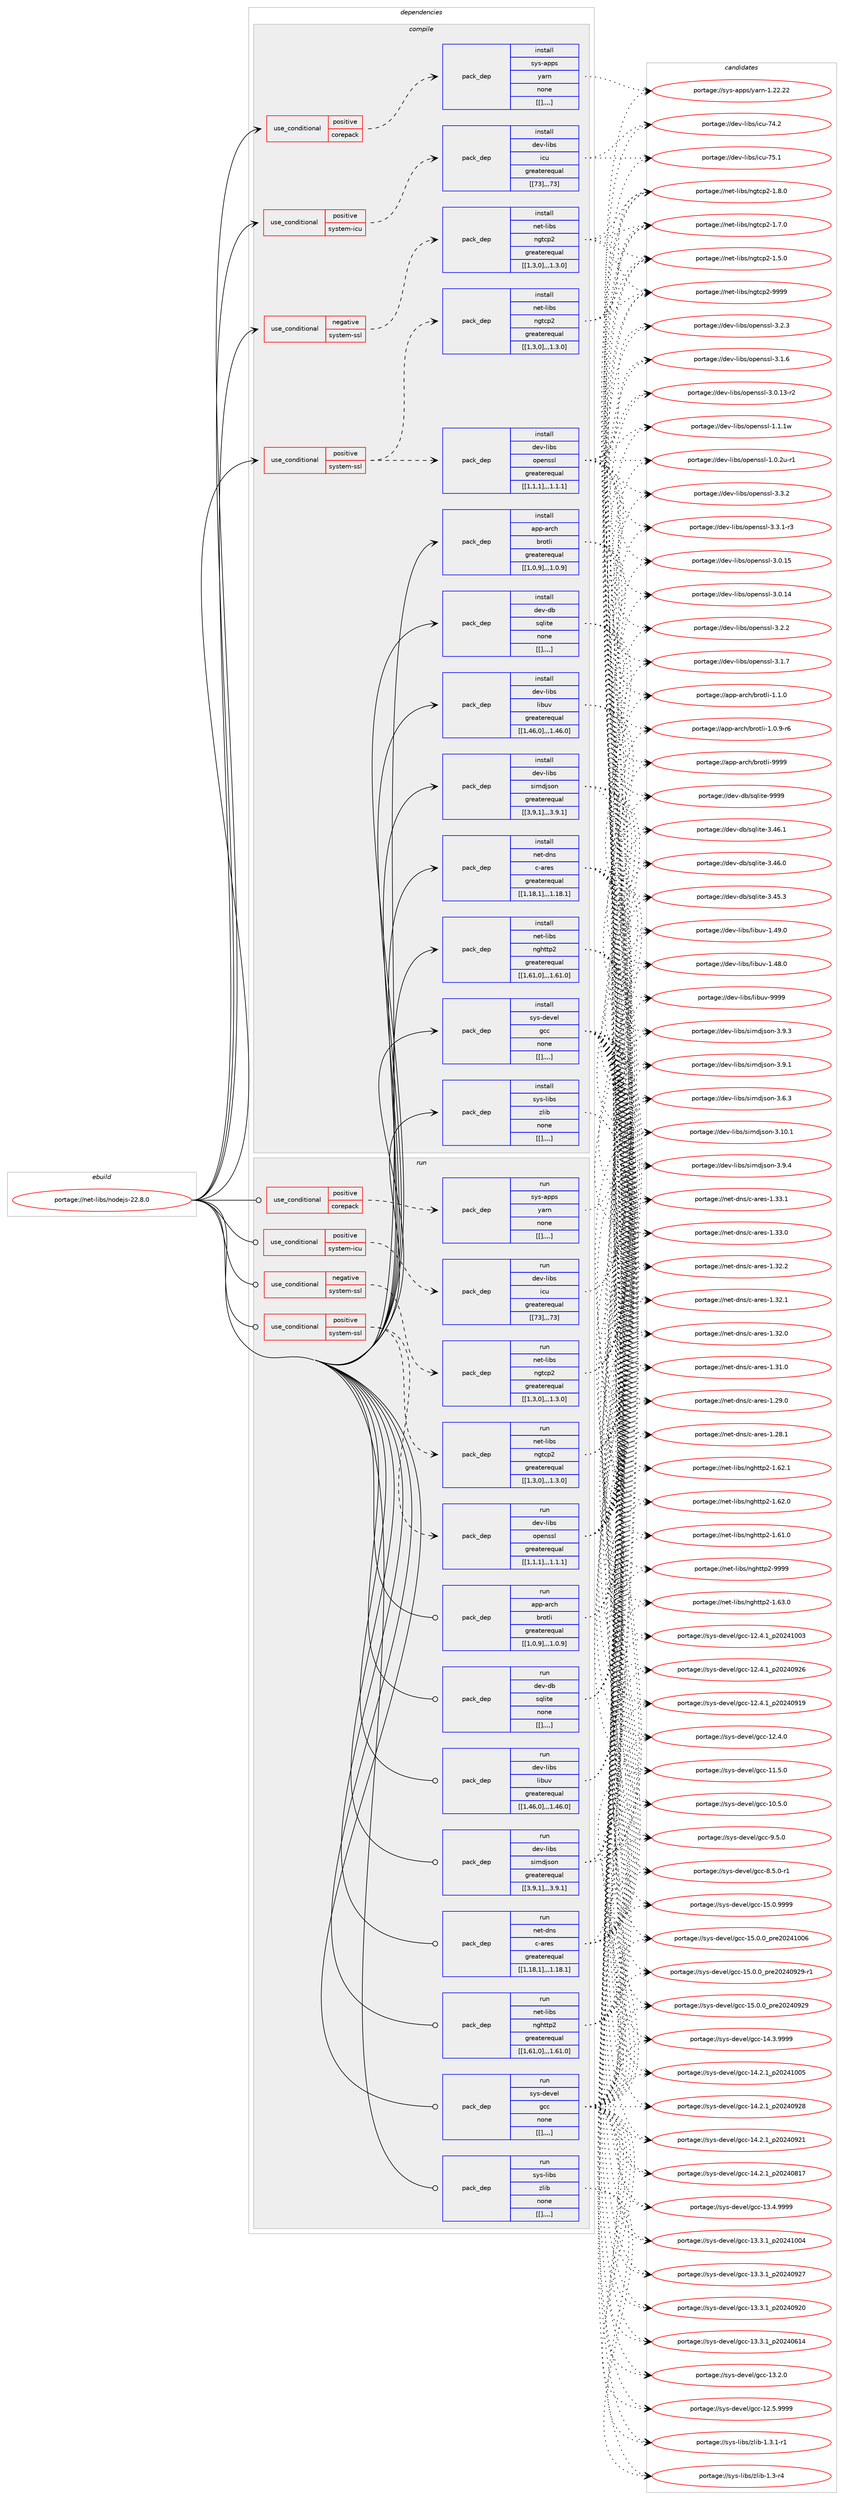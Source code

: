 digraph prolog {

# *************
# Graph options
# *************

newrank=true;
concentrate=true;
compound=true;
graph [rankdir=LR,fontname=Helvetica,fontsize=10,ranksep=1.5];#, ranksep=2.5, nodesep=0.2];
edge  [arrowhead=vee];
node  [fontname=Helvetica,fontsize=10];

# **********
# The ebuild
# **********

subgraph cluster_leftcol {
color=gray;
label=<<i>ebuild</i>>;
id [label="portage://net-libs/nodejs-22.8.0", color=red, width=4, href="../net-libs/nodejs-22.8.0.svg"];
}

# ****************
# The dependencies
# ****************

subgraph cluster_midcol {
color=gray;
label=<<i>dependencies</i>>;
subgraph cluster_compile {
fillcolor="#eeeeee";
style=filled;
label=<<i>compile</i>>;
subgraph cond1262 {
dependency3474 [label=<<TABLE BORDER="0" CELLBORDER="1" CELLSPACING="0" CELLPADDING="4"><TR><TD ROWSPAN="3" CELLPADDING="10">use_conditional</TD></TR><TR><TD>negative</TD></TR><TR><TD>system-ssl</TD></TR></TABLE>>, shape=none, color=red];
subgraph pack2210 {
dependency3475 [label=<<TABLE BORDER="0" CELLBORDER="1" CELLSPACING="0" CELLPADDING="4" WIDTH="220"><TR><TD ROWSPAN="6" CELLPADDING="30">pack_dep</TD></TR><TR><TD WIDTH="110">install</TD></TR><TR><TD>net-libs</TD></TR><TR><TD>ngtcp2</TD></TR><TR><TD>greaterequal</TD></TR><TR><TD>[[1,3,0],,,1.3.0]</TD></TR></TABLE>>, shape=none, color=blue];
}
dependency3474:e -> dependency3475:w [weight=20,style="dashed",arrowhead="vee"];
}
id:e -> dependency3474:w [weight=20,style="solid",arrowhead="vee"];
subgraph cond1263 {
dependency3476 [label=<<TABLE BORDER="0" CELLBORDER="1" CELLSPACING="0" CELLPADDING="4"><TR><TD ROWSPAN="3" CELLPADDING="10">use_conditional</TD></TR><TR><TD>positive</TD></TR><TR><TD>corepack</TD></TR></TABLE>>, shape=none, color=red];
subgraph pack2211 {
dependency3477 [label=<<TABLE BORDER="0" CELLBORDER="1" CELLSPACING="0" CELLPADDING="4" WIDTH="220"><TR><TD ROWSPAN="6" CELLPADDING="30">pack_dep</TD></TR><TR><TD WIDTH="110">install</TD></TR><TR><TD>sys-apps</TD></TR><TR><TD>yarn</TD></TR><TR><TD>none</TD></TR><TR><TD>[[],,,,]</TD></TR></TABLE>>, shape=none, color=blue];
}
dependency3476:e -> dependency3477:w [weight=20,style="dashed",arrowhead="vee"];
}
id:e -> dependency3476:w [weight=20,style="solid",arrowhead="vee"];
subgraph cond1264 {
dependency3478 [label=<<TABLE BORDER="0" CELLBORDER="1" CELLSPACING="0" CELLPADDING="4"><TR><TD ROWSPAN="3" CELLPADDING="10">use_conditional</TD></TR><TR><TD>positive</TD></TR><TR><TD>system-icu</TD></TR></TABLE>>, shape=none, color=red];
subgraph pack2212 {
dependency3479 [label=<<TABLE BORDER="0" CELLBORDER="1" CELLSPACING="0" CELLPADDING="4" WIDTH="220"><TR><TD ROWSPAN="6" CELLPADDING="30">pack_dep</TD></TR><TR><TD WIDTH="110">install</TD></TR><TR><TD>dev-libs</TD></TR><TR><TD>icu</TD></TR><TR><TD>greaterequal</TD></TR><TR><TD>[[73],,,73]</TD></TR></TABLE>>, shape=none, color=blue];
}
dependency3478:e -> dependency3479:w [weight=20,style="dashed",arrowhead="vee"];
}
id:e -> dependency3478:w [weight=20,style="solid",arrowhead="vee"];
subgraph cond1265 {
dependency3480 [label=<<TABLE BORDER="0" CELLBORDER="1" CELLSPACING="0" CELLPADDING="4"><TR><TD ROWSPAN="3" CELLPADDING="10">use_conditional</TD></TR><TR><TD>positive</TD></TR><TR><TD>system-ssl</TD></TR></TABLE>>, shape=none, color=red];
subgraph pack2213 {
dependency3481 [label=<<TABLE BORDER="0" CELLBORDER="1" CELLSPACING="0" CELLPADDING="4" WIDTH="220"><TR><TD ROWSPAN="6" CELLPADDING="30">pack_dep</TD></TR><TR><TD WIDTH="110">install</TD></TR><TR><TD>net-libs</TD></TR><TR><TD>ngtcp2</TD></TR><TR><TD>greaterequal</TD></TR><TR><TD>[[1,3,0],,,1.3.0]</TD></TR></TABLE>>, shape=none, color=blue];
}
dependency3480:e -> dependency3481:w [weight=20,style="dashed",arrowhead="vee"];
subgraph pack2214 {
dependency3482 [label=<<TABLE BORDER="0" CELLBORDER="1" CELLSPACING="0" CELLPADDING="4" WIDTH="220"><TR><TD ROWSPAN="6" CELLPADDING="30">pack_dep</TD></TR><TR><TD WIDTH="110">install</TD></TR><TR><TD>dev-libs</TD></TR><TR><TD>openssl</TD></TR><TR><TD>greaterequal</TD></TR><TR><TD>[[1,1,1],,,1.1.1]</TD></TR></TABLE>>, shape=none, color=blue];
}
dependency3480:e -> dependency3482:w [weight=20,style="dashed",arrowhead="vee"];
}
id:e -> dependency3480:w [weight=20,style="solid",arrowhead="vee"];
subgraph pack2215 {
dependency3483 [label=<<TABLE BORDER="0" CELLBORDER="1" CELLSPACING="0" CELLPADDING="4" WIDTH="220"><TR><TD ROWSPAN="6" CELLPADDING="30">pack_dep</TD></TR><TR><TD WIDTH="110">install</TD></TR><TR><TD>app-arch</TD></TR><TR><TD>brotli</TD></TR><TR><TD>greaterequal</TD></TR><TR><TD>[[1,0,9],,,1.0.9]</TD></TR></TABLE>>, shape=none, color=blue];
}
id:e -> dependency3483:w [weight=20,style="solid",arrowhead="vee"];
subgraph pack2216 {
dependency3484 [label=<<TABLE BORDER="0" CELLBORDER="1" CELLSPACING="0" CELLPADDING="4" WIDTH="220"><TR><TD ROWSPAN="6" CELLPADDING="30">pack_dep</TD></TR><TR><TD WIDTH="110">install</TD></TR><TR><TD>dev-db</TD></TR><TR><TD>sqlite</TD></TR><TR><TD>none</TD></TR><TR><TD>[[],,,,]</TD></TR></TABLE>>, shape=none, color=blue];
}
id:e -> dependency3484:w [weight=20,style="solid",arrowhead="vee"];
subgraph pack2217 {
dependency3485 [label=<<TABLE BORDER="0" CELLBORDER="1" CELLSPACING="0" CELLPADDING="4" WIDTH="220"><TR><TD ROWSPAN="6" CELLPADDING="30">pack_dep</TD></TR><TR><TD WIDTH="110">install</TD></TR><TR><TD>dev-libs</TD></TR><TR><TD>libuv</TD></TR><TR><TD>greaterequal</TD></TR><TR><TD>[[1,46,0],,,1.46.0]</TD></TR></TABLE>>, shape=none, color=blue];
}
id:e -> dependency3485:w [weight=20,style="solid",arrowhead="vee"];
subgraph pack2218 {
dependency3486 [label=<<TABLE BORDER="0" CELLBORDER="1" CELLSPACING="0" CELLPADDING="4" WIDTH="220"><TR><TD ROWSPAN="6" CELLPADDING="30">pack_dep</TD></TR><TR><TD WIDTH="110">install</TD></TR><TR><TD>dev-libs</TD></TR><TR><TD>simdjson</TD></TR><TR><TD>greaterequal</TD></TR><TR><TD>[[3,9,1],,,3.9.1]</TD></TR></TABLE>>, shape=none, color=blue];
}
id:e -> dependency3486:w [weight=20,style="solid",arrowhead="vee"];
subgraph pack2219 {
dependency3487 [label=<<TABLE BORDER="0" CELLBORDER="1" CELLSPACING="0" CELLPADDING="4" WIDTH="220"><TR><TD ROWSPAN="6" CELLPADDING="30">pack_dep</TD></TR><TR><TD WIDTH="110">install</TD></TR><TR><TD>net-dns</TD></TR><TR><TD>c-ares</TD></TR><TR><TD>greaterequal</TD></TR><TR><TD>[[1,18,1],,,1.18.1]</TD></TR></TABLE>>, shape=none, color=blue];
}
id:e -> dependency3487:w [weight=20,style="solid",arrowhead="vee"];
subgraph pack2220 {
dependency3488 [label=<<TABLE BORDER="0" CELLBORDER="1" CELLSPACING="0" CELLPADDING="4" WIDTH="220"><TR><TD ROWSPAN="6" CELLPADDING="30">pack_dep</TD></TR><TR><TD WIDTH="110">install</TD></TR><TR><TD>net-libs</TD></TR><TR><TD>nghttp2</TD></TR><TR><TD>greaterequal</TD></TR><TR><TD>[[1,61,0],,,1.61.0]</TD></TR></TABLE>>, shape=none, color=blue];
}
id:e -> dependency3488:w [weight=20,style="solid",arrowhead="vee"];
subgraph pack2221 {
dependency3489 [label=<<TABLE BORDER="0" CELLBORDER="1" CELLSPACING="0" CELLPADDING="4" WIDTH="220"><TR><TD ROWSPAN="6" CELLPADDING="30">pack_dep</TD></TR><TR><TD WIDTH="110">install</TD></TR><TR><TD>sys-devel</TD></TR><TR><TD>gcc</TD></TR><TR><TD>none</TD></TR><TR><TD>[[],,,,]</TD></TR></TABLE>>, shape=none, color=blue];
}
id:e -> dependency3489:w [weight=20,style="solid",arrowhead="vee"];
subgraph pack2222 {
dependency3490 [label=<<TABLE BORDER="0" CELLBORDER="1" CELLSPACING="0" CELLPADDING="4" WIDTH="220"><TR><TD ROWSPAN="6" CELLPADDING="30">pack_dep</TD></TR><TR><TD WIDTH="110">install</TD></TR><TR><TD>sys-libs</TD></TR><TR><TD>zlib</TD></TR><TR><TD>none</TD></TR><TR><TD>[[],,,,]</TD></TR></TABLE>>, shape=none, color=blue];
}
id:e -> dependency3490:w [weight=20,style="solid",arrowhead="vee"];
}
subgraph cluster_compileandrun {
fillcolor="#eeeeee";
style=filled;
label=<<i>compile and run</i>>;
}
subgraph cluster_run {
fillcolor="#eeeeee";
style=filled;
label=<<i>run</i>>;
subgraph cond1266 {
dependency3491 [label=<<TABLE BORDER="0" CELLBORDER="1" CELLSPACING="0" CELLPADDING="4"><TR><TD ROWSPAN="3" CELLPADDING="10">use_conditional</TD></TR><TR><TD>negative</TD></TR><TR><TD>system-ssl</TD></TR></TABLE>>, shape=none, color=red];
subgraph pack2223 {
dependency3492 [label=<<TABLE BORDER="0" CELLBORDER="1" CELLSPACING="0" CELLPADDING="4" WIDTH="220"><TR><TD ROWSPAN="6" CELLPADDING="30">pack_dep</TD></TR><TR><TD WIDTH="110">run</TD></TR><TR><TD>net-libs</TD></TR><TR><TD>ngtcp2</TD></TR><TR><TD>greaterequal</TD></TR><TR><TD>[[1,3,0],,,1.3.0]</TD></TR></TABLE>>, shape=none, color=blue];
}
dependency3491:e -> dependency3492:w [weight=20,style="dashed",arrowhead="vee"];
}
id:e -> dependency3491:w [weight=20,style="solid",arrowhead="odot"];
subgraph cond1267 {
dependency3493 [label=<<TABLE BORDER="0" CELLBORDER="1" CELLSPACING="0" CELLPADDING="4"><TR><TD ROWSPAN="3" CELLPADDING="10">use_conditional</TD></TR><TR><TD>positive</TD></TR><TR><TD>corepack</TD></TR></TABLE>>, shape=none, color=red];
subgraph pack2224 {
dependency3494 [label=<<TABLE BORDER="0" CELLBORDER="1" CELLSPACING="0" CELLPADDING="4" WIDTH="220"><TR><TD ROWSPAN="6" CELLPADDING="30">pack_dep</TD></TR><TR><TD WIDTH="110">run</TD></TR><TR><TD>sys-apps</TD></TR><TR><TD>yarn</TD></TR><TR><TD>none</TD></TR><TR><TD>[[],,,,]</TD></TR></TABLE>>, shape=none, color=blue];
}
dependency3493:e -> dependency3494:w [weight=20,style="dashed",arrowhead="vee"];
}
id:e -> dependency3493:w [weight=20,style="solid",arrowhead="odot"];
subgraph cond1268 {
dependency3495 [label=<<TABLE BORDER="0" CELLBORDER="1" CELLSPACING="0" CELLPADDING="4"><TR><TD ROWSPAN="3" CELLPADDING="10">use_conditional</TD></TR><TR><TD>positive</TD></TR><TR><TD>system-icu</TD></TR></TABLE>>, shape=none, color=red];
subgraph pack2225 {
dependency3496 [label=<<TABLE BORDER="0" CELLBORDER="1" CELLSPACING="0" CELLPADDING="4" WIDTH="220"><TR><TD ROWSPAN="6" CELLPADDING="30">pack_dep</TD></TR><TR><TD WIDTH="110">run</TD></TR><TR><TD>dev-libs</TD></TR><TR><TD>icu</TD></TR><TR><TD>greaterequal</TD></TR><TR><TD>[[73],,,73]</TD></TR></TABLE>>, shape=none, color=blue];
}
dependency3495:e -> dependency3496:w [weight=20,style="dashed",arrowhead="vee"];
}
id:e -> dependency3495:w [weight=20,style="solid",arrowhead="odot"];
subgraph cond1269 {
dependency3497 [label=<<TABLE BORDER="0" CELLBORDER="1" CELLSPACING="0" CELLPADDING="4"><TR><TD ROWSPAN="3" CELLPADDING="10">use_conditional</TD></TR><TR><TD>positive</TD></TR><TR><TD>system-ssl</TD></TR></TABLE>>, shape=none, color=red];
subgraph pack2226 {
dependency3498 [label=<<TABLE BORDER="0" CELLBORDER="1" CELLSPACING="0" CELLPADDING="4" WIDTH="220"><TR><TD ROWSPAN="6" CELLPADDING="30">pack_dep</TD></TR><TR><TD WIDTH="110">run</TD></TR><TR><TD>net-libs</TD></TR><TR><TD>ngtcp2</TD></TR><TR><TD>greaterequal</TD></TR><TR><TD>[[1,3,0],,,1.3.0]</TD></TR></TABLE>>, shape=none, color=blue];
}
dependency3497:e -> dependency3498:w [weight=20,style="dashed",arrowhead="vee"];
subgraph pack2227 {
dependency3499 [label=<<TABLE BORDER="0" CELLBORDER="1" CELLSPACING="0" CELLPADDING="4" WIDTH="220"><TR><TD ROWSPAN="6" CELLPADDING="30">pack_dep</TD></TR><TR><TD WIDTH="110">run</TD></TR><TR><TD>dev-libs</TD></TR><TR><TD>openssl</TD></TR><TR><TD>greaterequal</TD></TR><TR><TD>[[1,1,1],,,1.1.1]</TD></TR></TABLE>>, shape=none, color=blue];
}
dependency3497:e -> dependency3499:w [weight=20,style="dashed",arrowhead="vee"];
}
id:e -> dependency3497:w [weight=20,style="solid",arrowhead="odot"];
subgraph pack2228 {
dependency3500 [label=<<TABLE BORDER="0" CELLBORDER="1" CELLSPACING="0" CELLPADDING="4" WIDTH="220"><TR><TD ROWSPAN="6" CELLPADDING="30">pack_dep</TD></TR><TR><TD WIDTH="110">run</TD></TR><TR><TD>app-arch</TD></TR><TR><TD>brotli</TD></TR><TR><TD>greaterequal</TD></TR><TR><TD>[[1,0,9],,,1.0.9]</TD></TR></TABLE>>, shape=none, color=blue];
}
id:e -> dependency3500:w [weight=20,style="solid",arrowhead="odot"];
subgraph pack2229 {
dependency3501 [label=<<TABLE BORDER="0" CELLBORDER="1" CELLSPACING="0" CELLPADDING="4" WIDTH="220"><TR><TD ROWSPAN="6" CELLPADDING="30">pack_dep</TD></TR><TR><TD WIDTH="110">run</TD></TR><TR><TD>dev-db</TD></TR><TR><TD>sqlite</TD></TR><TR><TD>none</TD></TR><TR><TD>[[],,,,]</TD></TR></TABLE>>, shape=none, color=blue];
}
id:e -> dependency3501:w [weight=20,style="solid",arrowhead="odot"];
subgraph pack2230 {
dependency3502 [label=<<TABLE BORDER="0" CELLBORDER="1" CELLSPACING="0" CELLPADDING="4" WIDTH="220"><TR><TD ROWSPAN="6" CELLPADDING="30">pack_dep</TD></TR><TR><TD WIDTH="110">run</TD></TR><TR><TD>dev-libs</TD></TR><TR><TD>libuv</TD></TR><TR><TD>greaterequal</TD></TR><TR><TD>[[1,46,0],,,1.46.0]</TD></TR></TABLE>>, shape=none, color=blue];
}
id:e -> dependency3502:w [weight=20,style="solid",arrowhead="odot"];
subgraph pack2231 {
dependency3503 [label=<<TABLE BORDER="0" CELLBORDER="1" CELLSPACING="0" CELLPADDING="4" WIDTH="220"><TR><TD ROWSPAN="6" CELLPADDING="30">pack_dep</TD></TR><TR><TD WIDTH="110">run</TD></TR><TR><TD>dev-libs</TD></TR><TR><TD>simdjson</TD></TR><TR><TD>greaterequal</TD></TR><TR><TD>[[3,9,1],,,3.9.1]</TD></TR></TABLE>>, shape=none, color=blue];
}
id:e -> dependency3503:w [weight=20,style="solid",arrowhead="odot"];
subgraph pack2232 {
dependency3504 [label=<<TABLE BORDER="0" CELLBORDER="1" CELLSPACING="0" CELLPADDING="4" WIDTH="220"><TR><TD ROWSPAN="6" CELLPADDING="30">pack_dep</TD></TR><TR><TD WIDTH="110">run</TD></TR><TR><TD>net-dns</TD></TR><TR><TD>c-ares</TD></TR><TR><TD>greaterequal</TD></TR><TR><TD>[[1,18,1],,,1.18.1]</TD></TR></TABLE>>, shape=none, color=blue];
}
id:e -> dependency3504:w [weight=20,style="solid",arrowhead="odot"];
subgraph pack2233 {
dependency3505 [label=<<TABLE BORDER="0" CELLBORDER="1" CELLSPACING="0" CELLPADDING="4" WIDTH="220"><TR><TD ROWSPAN="6" CELLPADDING="30">pack_dep</TD></TR><TR><TD WIDTH="110">run</TD></TR><TR><TD>net-libs</TD></TR><TR><TD>nghttp2</TD></TR><TR><TD>greaterequal</TD></TR><TR><TD>[[1,61,0],,,1.61.0]</TD></TR></TABLE>>, shape=none, color=blue];
}
id:e -> dependency3505:w [weight=20,style="solid",arrowhead="odot"];
subgraph pack2234 {
dependency3506 [label=<<TABLE BORDER="0" CELLBORDER="1" CELLSPACING="0" CELLPADDING="4" WIDTH="220"><TR><TD ROWSPAN="6" CELLPADDING="30">pack_dep</TD></TR><TR><TD WIDTH="110">run</TD></TR><TR><TD>sys-devel</TD></TR><TR><TD>gcc</TD></TR><TR><TD>none</TD></TR><TR><TD>[[],,,,]</TD></TR></TABLE>>, shape=none, color=blue];
}
id:e -> dependency3506:w [weight=20,style="solid",arrowhead="odot"];
subgraph pack2235 {
dependency3507 [label=<<TABLE BORDER="0" CELLBORDER="1" CELLSPACING="0" CELLPADDING="4" WIDTH="220"><TR><TD ROWSPAN="6" CELLPADDING="30">pack_dep</TD></TR><TR><TD WIDTH="110">run</TD></TR><TR><TD>sys-libs</TD></TR><TR><TD>zlib</TD></TR><TR><TD>none</TD></TR><TR><TD>[[],,,,]</TD></TR></TABLE>>, shape=none, color=blue];
}
id:e -> dependency3507:w [weight=20,style="solid",arrowhead="odot"];
}
}

# **************
# The candidates
# **************

subgraph cluster_choices {
rank=same;
color=gray;
label=<<i>candidates</i>>;

subgraph choice2210 {
color=black;
nodesep=1;
choice11010111645108105981154711010311699112504557575757 [label="portage://net-libs/ngtcp2-9999", color=red, width=4,href="../net-libs/ngtcp2-9999.svg"];
choice1101011164510810598115471101031169911250454946564648 [label="portage://net-libs/ngtcp2-1.8.0", color=red, width=4,href="../net-libs/ngtcp2-1.8.0.svg"];
choice1101011164510810598115471101031169911250454946554648 [label="portage://net-libs/ngtcp2-1.7.0", color=red, width=4,href="../net-libs/ngtcp2-1.7.0.svg"];
choice1101011164510810598115471101031169911250454946534648 [label="portage://net-libs/ngtcp2-1.5.0", color=red, width=4,href="../net-libs/ngtcp2-1.5.0.svg"];
dependency3475:e -> choice11010111645108105981154711010311699112504557575757:w [style=dotted,weight="100"];
dependency3475:e -> choice1101011164510810598115471101031169911250454946564648:w [style=dotted,weight="100"];
dependency3475:e -> choice1101011164510810598115471101031169911250454946554648:w [style=dotted,weight="100"];
dependency3475:e -> choice1101011164510810598115471101031169911250454946534648:w [style=dotted,weight="100"];
}
subgraph choice2211 {
color=black;
nodesep=1;
choice115121115459711211211547121971141104549465050465050 [label="portage://sys-apps/yarn-1.22.22", color=red, width=4,href="../sys-apps/yarn-1.22.22.svg"];
dependency3477:e -> choice115121115459711211211547121971141104549465050465050:w [style=dotted,weight="100"];
}
subgraph choice2212 {
color=black;
nodesep=1;
choice100101118451081059811547105991174555534649 [label="portage://dev-libs/icu-75.1", color=red, width=4,href="../dev-libs/icu-75.1.svg"];
choice100101118451081059811547105991174555524650 [label="portage://dev-libs/icu-74.2", color=red, width=4,href="../dev-libs/icu-74.2.svg"];
dependency3479:e -> choice100101118451081059811547105991174555534649:w [style=dotted,weight="100"];
dependency3479:e -> choice100101118451081059811547105991174555524650:w [style=dotted,weight="100"];
}
subgraph choice2213 {
color=black;
nodesep=1;
choice11010111645108105981154711010311699112504557575757 [label="portage://net-libs/ngtcp2-9999", color=red, width=4,href="../net-libs/ngtcp2-9999.svg"];
choice1101011164510810598115471101031169911250454946564648 [label="portage://net-libs/ngtcp2-1.8.0", color=red, width=4,href="../net-libs/ngtcp2-1.8.0.svg"];
choice1101011164510810598115471101031169911250454946554648 [label="portage://net-libs/ngtcp2-1.7.0", color=red, width=4,href="../net-libs/ngtcp2-1.7.0.svg"];
choice1101011164510810598115471101031169911250454946534648 [label="portage://net-libs/ngtcp2-1.5.0", color=red, width=4,href="../net-libs/ngtcp2-1.5.0.svg"];
dependency3481:e -> choice11010111645108105981154711010311699112504557575757:w [style=dotted,weight="100"];
dependency3481:e -> choice1101011164510810598115471101031169911250454946564648:w [style=dotted,weight="100"];
dependency3481:e -> choice1101011164510810598115471101031169911250454946554648:w [style=dotted,weight="100"];
dependency3481:e -> choice1101011164510810598115471101031169911250454946534648:w [style=dotted,weight="100"];
}
subgraph choice2214 {
color=black;
nodesep=1;
choice100101118451081059811547111112101110115115108455146514650 [label="portage://dev-libs/openssl-3.3.2", color=red, width=4,href="../dev-libs/openssl-3.3.2.svg"];
choice1001011184510810598115471111121011101151151084551465146494511451 [label="portage://dev-libs/openssl-3.3.1-r3", color=red, width=4,href="../dev-libs/openssl-3.3.1-r3.svg"];
choice100101118451081059811547111112101110115115108455146504651 [label="portage://dev-libs/openssl-3.2.3", color=red, width=4,href="../dev-libs/openssl-3.2.3.svg"];
choice100101118451081059811547111112101110115115108455146504650 [label="portage://dev-libs/openssl-3.2.2", color=red, width=4,href="../dev-libs/openssl-3.2.2.svg"];
choice100101118451081059811547111112101110115115108455146494655 [label="portage://dev-libs/openssl-3.1.7", color=red, width=4,href="../dev-libs/openssl-3.1.7.svg"];
choice100101118451081059811547111112101110115115108455146494654 [label="portage://dev-libs/openssl-3.1.6", color=red, width=4,href="../dev-libs/openssl-3.1.6.svg"];
choice10010111845108105981154711111210111011511510845514648464953 [label="portage://dev-libs/openssl-3.0.15", color=red, width=4,href="../dev-libs/openssl-3.0.15.svg"];
choice10010111845108105981154711111210111011511510845514648464952 [label="portage://dev-libs/openssl-3.0.14", color=red, width=4,href="../dev-libs/openssl-3.0.14.svg"];
choice100101118451081059811547111112101110115115108455146484649514511450 [label="portage://dev-libs/openssl-3.0.13-r2", color=red, width=4,href="../dev-libs/openssl-3.0.13-r2.svg"];
choice100101118451081059811547111112101110115115108454946494649119 [label="portage://dev-libs/openssl-1.1.1w", color=red, width=4,href="../dev-libs/openssl-1.1.1w.svg"];
choice1001011184510810598115471111121011101151151084549464846501174511449 [label="portage://dev-libs/openssl-1.0.2u-r1", color=red, width=4,href="../dev-libs/openssl-1.0.2u-r1.svg"];
dependency3482:e -> choice100101118451081059811547111112101110115115108455146514650:w [style=dotted,weight="100"];
dependency3482:e -> choice1001011184510810598115471111121011101151151084551465146494511451:w [style=dotted,weight="100"];
dependency3482:e -> choice100101118451081059811547111112101110115115108455146504651:w [style=dotted,weight="100"];
dependency3482:e -> choice100101118451081059811547111112101110115115108455146504650:w [style=dotted,weight="100"];
dependency3482:e -> choice100101118451081059811547111112101110115115108455146494655:w [style=dotted,weight="100"];
dependency3482:e -> choice100101118451081059811547111112101110115115108455146494654:w [style=dotted,weight="100"];
dependency3482:e -> choice10010111845108105981154711111210111011511510845514648464953:w [style=dotted,weight="100"];
dependency3482:e -> choice10010111845108105981154711111210111011511510845514648464952:w [style=dotted,weight="100"];
dependency3482:e -> choice100101118451081059811547111112101110115115108455146484649514511450:w [style=dotted,weight="100"];
dependency3482:e -> choice100101118451081059811547111112101110115115108454946494649119:w [style=dotted,weight="100"];
dependency3482:e -> choice1001011184510810598115471111121011101151151084549464846501174511449:w [style=dotted,weight="100"];
}
subgraph choice2215 {
color=black;
nodesep=1;
choice9711211245971149910447981141111161081054557575757 [label="portage://app-arch/brotli-9999", color=red, width=4,href="../app-arch/brotli-9999.svg"];
choice971121124597114991044798114111116108105454946494648 [label="portage://app-arch/brotli-1.1.0", color=red, width=4,href="../app-arch/brotli-1.1.0.svg"];
choice9711211245971149910447981141111161081054549464846574511454 [label="portage://app-arch/brotli-1.0.9-r6", color=red, width=4,href="../app-arch/brotli-1.0.9-r6.svg"];
dependency3483:e -> choice9711211245971149910447981141111161081054557575757:w [style=dotted,weight="100"];
dependency3483:e -> choice971121124597114991044798114111116108105454946494648:w [style=dotted,weight="100"];
dependency3483:e -> choice9711211245971149910447981141111161081054549464846574511454:w [style=dotted,weight="100"];
}
subgraph choice2216 {
color=black;
nodesep=1;
choice1001011184510098471151131081051161014557575757 [label="portage://dev-db/sqlite-9999", color=red, width=4,href="../dev-db/sqlite-9999.svg"];
choice10010111845100984711511310810511610145514652544649 [label="portage://dev-db/sqlite-3.46.1", color=red, width=4,href="../dev-db/sqlite-3.46.1.svg"];
choice10010111845100984711511310810511610145514652544648 [label="portage://dev-db/sqlite-3.46.0", color=red, width=4,href="../dev-db/sqlite-3.46.0.svg"];
choice10010111845100984711511310810511610145514652534651 [label="portage://dev-db/sqlite-3.45.3", color=red, width=4,href="../dev-db/sqlite-3.45.3.svg"];
dependency3484:e -> choice1001011184510098471151131081051161014557575757:w [style=dotted,weight="100"];
dependency3484:e -> choice10010111845100984711511310810511610145514652544649:w [style=dotted,weight="100"];
dependency3484:e -> choice10010111845100984711511310810511610145514652544648:w [style=dotted,weight="100"];
dependency3484:e -> choice10010111845100984711511310810511610145514652534651:w [style=dotted,weight="100"];
}
subgraph choice2217 {
color=black;
nodesep=1;
choice100101118451081059811547108105981171184557575757 [label="portage://dev-libs/libuv-9999", color=red, width=4,href="../dev-libs/libuv-9999.svg"];
choice1001011184510810598115471081059811711845494652574648 [label="portage://dev-libs/libuv-1.49.0", color=red, width=4,href="../dev-libs/libuv-1.49.0.svg"];
choice1001011184510810598115471081059811711845494652564648 [label="portage://dev-libs/libuv-1.48.0", color=red, width=4,href="../dev-libs/libuv-1.48.0.svg"];
dependency3485:e -> choice100101118451081059811547108105981171184557575757:w [style=dotted,weight="100"];
dependency3485:e -> choice1001011184510810598115471081059811711845494652574648:w [style=dotted,weight="100"];
dependency3485:e -> choice1001011184510810598115471081059811711845494652564648:w [style=dotted,weight="100"];
}
subgraph choice2218 {
color=black;
nodesep=1;
choice10010111845108105981154711510510910010611511111045514649484649 [label="portage://dev-libs/simdjson-3.10.1", color=red, width=4,href="../dev-libs/simdjson-3.10.1.svg"];
choice100101118451081059811547115105109100106115111110455146574652 [label="portage://dev-libs/simdjson-3.9.4", color=red, width=4,href="../dev-libs/simdjson-3.9.4.svg"];
choice100101118451081059811547115105109100106115111110455146574651 [label="portage://dev-libs/simdjson-3.9.3", color=red, width=4,href="../dev-libs/simdjson-3.9.3.svg"];
choice100101118451081059811547115105109100106115111110455146574649 [label="portage://dev-libs/simdjson-3.9.1", color=red, width=4,href="../dev-libs/simdjson-3.9.1.svg"];
choice100101118451081059811547115105109100106115111110455146544651 [label="portage://dev-libs/simdjson-3.6.3", color=red, width=4,href="../dev-libs/simdjson-3.6.3.svg"];
dependency3486:e -> choice10010111845108105981154711510510910010611511111045514649484649:w [style=dotted,weight="100"];
dependency3486:e -> choice100101118451081059811547115105109100106115111110455146574652:w [style=dotted,weight="100"];
dependency3486:e -> choice100101118451081059811547115105109100106115111110455146574651:w [style=dotted,weight="100"];
dependency3486:e -> choice100101118451081059811547115105109100106115111110455146574649:w [style=dotted,weight="100"];
dependency3486:e -> choice100101118451081059811547115105109100106115111110455146544651:w [style=dotted,weight="100"];
}
subgraph choice2219 {
color=black;
nodesep=1;
choice110101116451001101154799459711410111545494651514649 [label="portage://net-dns/c-ares-1.33.1", color=red, width=4,href="../net-dns/c-ares-1.33.1.svg"];
choice110101116451001101154799459711410111545494651514648 [label="portage://net-dns/c-ares-1.33.0", color=red, width=4,href="../net-dns/c-ares-1.33.0.svg"];
choice110101116451001101154799459711410111545494651504650 [label="portage://net-dns/c-ares-1.32.2", color=red, width=4,href="../net-dns/c-ares-1.32.2.svg"];
choice110101116451001101154799459711410111545494651504649 [label="portage://net-dns/c-ares-1.32.1", color=red, width=4,href="../net-dns/c-ares-1.32.1.svg"];
choice110101116451001101154799459711410111545494651504648 [label="portage://net-dns/c-ares-1.32.0", color=red, width=4,href="../net-dns/c-ares-1.32.0.svg"];
choice110101116451001101154799459711410111545494651494648 [label="portage://net-dns/c-ares-1.31.0", color=red, width=4,href="../net-dns/c-ares-1.31.0.svg"];
choice110101116451001101154799459711410111545494650574648 [label="portage://net-dns/c-ares-1.29.0", color=red, width=4,href="../net-dns/c-ares-1.29.0.svg"];
choice110101116451001101154799459711410111545494650564649 [label="portage://net-dns/c-ares-1.28.1", color=red, width=4,href="../net-dns/c-ares-1.28.1.svg"];
dependency3487:e -> choice110101116451001101154799459711410111545494651514649:w [style=dotted,weight="100"];
dependency3487:e -> choice110101116451001101154799459711410111545494651514648:w [style=dotted,weight="100"];
dependency3487:e -> choice110101116451001101154799459711410111545494651504650:w [style=dotted,weight="100"];
dependency3487:e -> choice110101116451001101154799459711410111545494651504649:w [style=dotted,weight="100"];
dependency3487:e -> choice110101116451001101154799459711410111545494651504648:w [style=dotted,weight="100"];
dependency3487:e -> choice110101116451001101154799459711410111545494651494648:w [style=dotted,weight="100"];
dependency3487:e -> choice110101116451001101154799459711410111545494650574648:w [style=dotted,weight="100"];
dependency3487:e -> choice110101116451001101154799459711410111545494650564649:w [style=dotted,weight="100"];
}
subgraph choice2220 {
color=black;
nodesep=1;
choice110101116451081059811547110103104116116112504557575757 [label="portage://net-libs/nghttp2-9999", color=red, width=4,href="../net-libs/nghttp2-9999.svg"];
choice1101011164510810598115471101031041161161125045494654514648 [label="portage://net-libs/nghttp2-1.63.0", color=red, width=4,href="../net-libs/nghttp2-1.63.0.svg"];
choice1101011164510810598115471101031041161161125045494654504649 [label="portage://net-libs/nghttp2-1.62.1", color=red, width=4,href="../net-libs/nghttp2-1.62.1.svg"];
choice1101011164510810598115471101031041161161125045494654504648 [label="portage://net-libs/nghttp2-1.62.0", color=red, width=4,href="../net-libs/nghttp2-1.62.0.svg"];
choice1101011164510810598115471101031041161161125045494654494648 [label="portage://net-libs/nghttp2-1.61.0", color=red, width=4,href="../net-libs/nghttp2-1.61.0.svg"];
dependency3488:e -> choice110101116451081059811547110103104116116112504557575757:w [style=dotted,weight="100"];
dependency3488:e -> choice1101011164510810598115471101031041161161125045494654514648:w [style=dotted,weight="100"];
dependency3488:e -> choice1101011164510810598115471101031041161161125045494654504649:w [style=dotted,weight="100"];
dependency3488:e -> choice1101011164510810598115471101031041161161125045494654504648:w [style=dotted,weight="100"];
dependency3488:e -> choice1101011164510810598115471101031041161161125045494654494648:w [style=dotted,weight="100"];
}
subgraph choice2221 {
color=black;
nodesep=1;
choice1151211154510010111810110847103999945495346484657575757 [label="portage://sys-devel/gcc-15.0.9999", color=red, width=4,href="../sys-devel/gcc-15.0.9999.svg"];
choice1151211154510010111810110847103999945495346484648951121141015048505249484854 [label="portage://sys-devel/gcc-15.0.0_pre20241006", color=red, width=4,href="../sys-devel/gcc-15.0.0_pre20241006.svg"];
choice11512111545100101118101108471039999454953464846489511211410150485052485750574511449 [label="portage://sys-devel/gcc-15.0.0_pre20240929-r1", color=red, width=4,href="../sys-devel/gcc-15.0.0_pre20240929-r1.svg"];
choice1151211154510010111810110847103999945495346484648951121141015048505248575057 [label="portage://sys-devel/gcc-15.0.0_pre20240929", color=red, width=4,href="../sys-devel/gcc-15.0.0_pre20240929.svg"];
choice1151211154510010111810110847103999945495246514657575757 [label="portage://sys-devel/gcc-14.3.9999", color=red, width=4,href="../sys-devel/gcc-14.3.9999.svg"];
choice1151211154510010111810110847103999945495246504649951125048505249484853 [label="portage://sys-devel/gcc-14.2.1_p20241005", color=red, width=4,href="../sys-devel/gcc-14.2.1_p20241005.svg"];
choice1151211154510010111810110847103999945495246504649951125048505248575056 [label="portage://sys-devel/gcc-14.2.1_p20240928", color=red, width=4,href="../sys-devel/gcc-14.2.1_p20240928.svg"];
choice1151211154510010111810110847103999945495246504649951125048505248575049 [label="portage://sys-devel/gcc-14.2.1_p20240921", color=red, width=4,href="../sys-devel/gcc-14.2.1_p20240921.svg"];
choice1151211154510010111810110847103999945495246504649951125048505248564955 [label="portage://sys-devel/gcc-14.2.1_p20240817", color=red, width=4,href="../sys-devel/gcc-14.2.1_p20240817.svg"];
choice1151211154510010111810110847103999945495146524657575757 [label="portage://sys-devel/gcc-13.4.9999", color=red, width=4,href="../sys-devel/gcc-13.4.9999.svg"];
choice1151211154510010111810110847103999945495146514649951125048505249484852 [label="portage://sys-devel/gcc-13.3.1_p20241004", color=red, width=4,href="../sys-devel/gcc-13.3.1_p20241004.svg"];
choice1151211154510010111810110847103999945495146514649951125048505248575055 [label="portage://sys-devel/gcc-13.3.1_p20240927", color=red, width=4,href="../sys-devel/gcc-13.3.1_p20240927.svg"];
choice1151211154510010111810110847103999945495146514649951125048505248575048 [label="portage://sys-devel/gcc-13.3.1_p20240920", color=red, width=4,href="../sys-devel/gcc-13.3.1_p20240920.svg"];
choice1151211154510010111810110847103999945495146514649951125048505248544952 [label="portage://sys-devel/gcc-13.3.1_p20240614", color=red, width=4,href="../sys-devel/gcc-13.3.1_p20240614.svg"];
choice1151211154510010111810110847103999945495146504648 [label="portage://sys-devel/gcc-13.2.0", color=red, width=4,href="../sys-devel/gcc-13.2.0.svg"];
choice1151211154510010111810110847103999945495046534657575757 [label="portage://sys-devel/gcc-12.5.9999", color=red, width=4,href="../sys-devel/gcc-12.5.9999.svg"];
choice1151211154510010111810110847103999945495046524649951125048505249484851 [label="portage://sys-devel/gcc-12.4.1_p20241003", color=red, width=4,href="../sys-devel/gcc-12.4.1_p20241003.svg"];
choice1151211154510010111810110847103999945495046524649951125048505248575054 [label="portage://sys-devel/gcc-12.4.1_p20240926", color=red, width=4,href="../sys-devel/gcc-12.4.1_p20240926.svg"];
choice1151211154510010111810110847103999945495046524649951125048505248574957 [label="portage://sys-devel/gcc-12.4.1_p20240919", color=red, width=4,href="../sys-devel/gcc-12.4.1_p20240919.svg"];
choice1151211154510010111810110847103999945495046524648 [label="portage://sys-devel/gcc-12.4.0", color=red, width=4,href="../sys-devel/gcc-12.4.0.svg"];
choice1151211154510010111810110847103999945494946534648 [label="portage://sys-devel/gcc-11.5.0", color=red, width=4,href="../sys-devel/gcc-11.5.0.svg"];
choice1151211154510010111810110847103999945494846534648 [label="portage://sys-devel/gcc-10.5.0", color=red, width=4,href="../sys-devel/gcc-10.5.0.svg"];
choice11512111545100101118101108471039999455746534648 [label="portage://sys-devel/gcc-9.5.0", color=red, width=4,href="../sys-devel/gcc-9.5.0.svg"];
choice115121115451001011181011084710399994556465346484511449 [label="portage://sys-devel/gcc-8.5.0-r1", color=red, width=4,href="../sys-devel/gcc-8.5.0-r1.svg"];
dependency3489:e -> choice1151211154510010111810110847103999945495346484657575757:w [style=dotted,weight="100"];
dependency3489:e -> choice1151211154510010111810110847103999945495346484648951121141015048505249484854:w [style=dotted,weight="100"];
dependency3489:e -> choice11512111545100101118101108471039999454953464846489511211410150485052485750574511449:w [style=dotted,weight="100"];
dependency3489:e -> choice1151211154510010111810110847103999945495346484648951121141015048505248575057:w [style=dotted,weight="100"];
dependency3489:e -> choice1151211154510010111810110847103999945495246514657575757:w [style=dotted,weight="100"];
dependency3489:e -> choice1151211154510010111810110847103999945495246504649951125048505249484853:w [style=dotted,weight="100"];
dependency3489:e -> choice1151211154510010111810110847103999945495246504649951125048505248575056:w [style=dotted,weight="100"];
dependency3489:e -> choice1151211154510010111810110847103999945495246504649951125048505248575049:w [style=dotted,weight="100"];
dependency3489:e -> choice1151211154510010111810110847103999945495246504649951125048505248564955:w [style=dotted,weight="100"];
dependency3489:e -> choice1151211154510010111810110847103999945495146524657575757:w [style=dotted,weight="100"];
dependency3489:e -> choice1151211154510010111810110847103999945495146514649951125048505249484852:w [style=dotted,weight="100"];
dependency3489:e -> choice1151211154510010111810110847103999945495146514649951125048505248575055:w [style=dotted,weight="100"];
dependency3489:e -> choice1151211154510010111810110847103999945495146514649951125048505248575048:w [style=dotted,weight="100"];
dependency3489:e -> choice1151211154510010111810110847103999945495146514649951125048505248544952:w [style=dotted,weight="100"];
dependency3489:e -> choice1151211154510010111810110847103999945495146504648:w [style=dotted,weight="100"];
dependency3489:e -> choice1151211154510010111810110847103999945495046534657575757:w [style=dotted,weight="100"];
dependency3489:e -> choice1151211154510010111810110847103999945495046524649951125048505249484851:w [style=dotted,weight="100"];
dependency3489:e -> choice1151211154510010111810110847103999945495046524649951125048505248575054:w [style=dotted,weight="100"];
dependency3489:e -> choice1151211154510010111810110847103999945495046524649951125048505248574957:w [style=dotted,weight="100"];
dependency3489:e -> choice1151211154510010111810110847103999945495046524648:w [style=dotted,weight="100"];
dependency3489:e -> choice1151211154510010111810110847103999945494946534648:w [style=dotted,weight="100"];
dependency3489:e -> choice1151211154510010111810110847103999945494846534648:w [style=dotted,weight="100"];
dependency3489:e -> choice11512111545100101118101108471039999455746534648:w [style=dotted,weight="100"];
dependency3489:e -> choice115121115451001011181011084710399994556465346484511449:w [style=dotted,weight="100"];
}
subgraph choice2222 {
color=black;
nodesep=1;
choice115121115451081059811547122108105984549465146494511449 [label="portage://sys-libs/zlib-1.3.1-r1", color=red, width=4,href="../sys-libs/zlib-1.3.1-r1.svg"];
choice11512111545108105981154712210810598454946514511452 [label="portage://sys-libs/zlib-1.3-r4", color=red, width=4,href="../sys-libs/zlib-1.3-r4.svg"];
dependency3490:e -> choice115121115451081059811547122108105984549465146494511449:w [style=dotted,weight="100"];
dependency3490:e -> choice11512111545108105981154712210810598454946514511452:w [style=dotted,weight="100"];
}
subgraph choice2223 {
color=black;
nodesep=1;
choice11010111645108105981154711010311699112504557575757 [label="portage://net-libs/ngtcp2-9999", color=red, width=4,href="../net-libs/ngtcp2-9999.svg"];
choice1101011164510810598115471101031169911250454946564648 [label="portage://net-libs/ngtcp2-1.8.0", color=red, width=4,href="../net-libs/ngtcp2-1.8.0.svg"];
choice1101011164510810598115471101031169911250454946554648 [label="portage://net-libs/ngtcp2-1.7.0", color=red, width=4,href="../net-libs/ngtcp2-1.7.0.svg"];
choice1101011164510810598115471101031169911250454946534648 [label="portage://net-libs/ngtcp2-1.5.0", color=red, width=4,href="../net-libs/ngtcp2-1.5.0.svg"];
dependency3492:e -> choice11010111645108105981154711010311699112504557575757:w [style=dotted,weight="100"];
dependency3492:e -> choice1101011164510810598115471101031169911250454946564648:w [style=dotted,weight="100"];
dependency3492:e -> choice1101011164510810598115471101031169911250454946554648:w [style=dotted,weight="100"];
dependency3492:e -> choice1101011164510810598115471101031169911250454946534648:w [style=dotted,weight="100"];
}
subgraph choice2224 {
color=black;
nodesep=1;
choice115121115459711211211547121971141104549465050465050 [label="portage://sys-apps/yarn-1.22.22", color=red, width=4,href="../sys-apps/yarn-1.22.22.svg"];
dependency3494:e -> choice115121115459711211211547121971141104549465050465050:w [style=dotted,weight="100"];
}
subgraph choice2225 {
color=black;
nodesep=1;
choice100101118451081059811547105991174555534649 [label="portage://dev-libs/icu-75.1", color=red, width=4,href="../dev-libs/icu-75.1.svg"];
choice100101118451081059811547105991174555524650 [label="portage://dev-libs/icu-74.2", color=red, width=4,href="../dev-libs/icu-74.2.svg"];
dependency3496:e -> choice100101118451081059811547105991174555534649:w [style=dotted,weight="100"];
dependency3496:e -> choice100101118451081059811547105991174555524650:w [style=dotted,weight="100"];
}
subgraph choice2226 {
color=black;
nodesep=1;
choice11010111645108105981154711010311699112504557575757 [label="portage://net-libs/ngtcp2-9999", color=red, width=4,href="../net-libs/ngtcp2-9999.svg"];
choice1101011164510810598115471101031169911250454946564648 [label="portage://net-libs/ngtcp2-1.8.0", color=red, width=4,href="../net-libs/ngtcp2-1.8.0.svg"];
choice1101011164510810598115471101031169911250454946554648 [label="portage://net-libs/ngtcp2-1.7.0", color=red, width=4,href="../net-libs/ngtcp2-1.7.0.svg"];
choice1101011164510810598115471101031169911250454946534648 [label="portage://net-libs/ngtcp2-1.5.0", color=red, width=4,href="../net-libs/ngtcp2-1.5.0.svg"];
dependency3498:e -> choice11010111645108105981154711010311699112504557575757:w [style=dotted,weight="100"];
dependency3498:e -> choice1101011164510810598115471101031169911250454946564648:w [style=dotted,weight="100"];
dependency3498:e -> choice1101011164510810598115471101031169911250454946554648:w [style=dotted,weight="100"];
dependency3498:e -> choice1101011164510810598115471101031169911250454946534648:w [style=dotted,weight="100"];
}
subgraph choice2227 {
color=black;
nodesep=1;
choice100101118451081059811547111112101110115115108455146514650 [label="portage://dev-libs/openssl-3.3.2", color=red, width=4,href="../dev-libs/openssl-3.3.2.svg"];
choice1001011184510810598115471111121011101151151084551465146494511451 [label="portage://dev-libs/openssl-3.3.1-r3", color=red, width=4,href="../dev-libs/openssl-3.3.1-r3.svg"];
choice100101118451081059811547111112101110115115108455146504651 [label="portage://dev-libs/openssl-3.2.3", color=red, width=4,href="../dev-libs/openssl-3.2.3.svg"];
choice100101118451081059811547111112101110115115108455146504650 [label="portage://dev-libs/openssl-3.2.2", color=red, width=4,href="../dev-libs/openssl-3.2.2.svg"];
choice100101118451081059811547111112101110115115108455146494655 [label="portage://dev-libs/openssl-3.1.7", color=red, width=4,href="../dev-libs/openssl-3.1.7.svg"];
choice100101118451081059811547111112101110115115108455146494654 [label="portage://dev-libs/openssl-3.1.6", color=red, width=4,href="../dev-libs/openssl-3.1.6.svg"];
choice10010111845108105981154711111210111011511510845514648464953 [label="portage://dev-libs/openssl-3.0.15", color=red, width=4,href="../dev-libs/openssl-3.0.15.svg"];
choice10010111845108105981154711111210111011511510845514648464952 [label="portage://dev-libs/openssl-3.0.14", color=red, width=4,href="../dev-libs/openssl-3.0.14.svg"];
choice100101118451081059811547111112101110115115108455146484649514511450 [label="portage://dev-libs/openssl-3.0.13-r2", color=red, width=4,href="../dev-libs/openssl-3.0.13-r2.svg"];
choice100101118451081059811547111112101110115115108454946494649119 [label="portage://dev-libs/openssl-1.1.1w", color=red, width=4,href="../dev-libs/openssl-1.1.1w.svg"];
choice1001011184510810598115471111121011101151151084549464846501174511449 [label="portage://dev-libs/openssl-1.0.2u-r1", color=red, width=4,href="../dev-libs/openssl-1.0.2u-r1.svg"];
dependency3499:e -> choice100101118451081059811547111112101110115115108455146514650:w [style=dotted,weight="100"];
dependency3499:e -> choice1001011184510810598115471111121011101151151084551465146494511451:w [style=dotted,weight="100"];
dependency3499:e -> choice100101118451081059811547111112101110115115108455146504651:w [style=dotted,weight="100"];
dependency3499:e -> choice100101118451081059811547111112101110115115108455146504650:w [style=dotted,weight="100"];
dependency3499:e -> choice100101118451081059811547111112101110115115108455146494655:w [style=dotted,weight="100"];
dependency3499:e -> choice100101118451081059811547111112101110115115108455146494654:w [style=dotted,weight="100"];
dependency3499:e -> choice10010111845108105981154711111210111011511510845514648464953:w [style=dotted,weight="100"];
dependency3499:e -> choice10010111845108105981154711111210111011511510845514648464952:w [style=dotted,weight="100"];
dependency3499:e -> choice100101118451081059811547111112101110115115108455146484649514511450:w [style=dotted,weight="100"];
dependency3499:e -> choice100101118451081059811547111112101110115115108454946494649119:w [style=dotted,weight="100"];
dependency3499:e -> choice1001011184510810598115471111121011101151151084549464846501174511449:w [style=dotted,weight="100"];
}
subgraph choice2228 {
color=black;
nodesep=1;
choice9711211245971149910447981141111161081054557575757 [label="portage://app-arch/brotli-9999", color=red, width=4,href="../app-arch/brotli-9999.svg"];
choice971121124597114991044798114111116108105454946494648 [label="portage://app-arch/brotli-1.1.0", color=red, width=4,href="../app-arch/brotli-1.1.0.svg"];
choice9711211245971149910447981141111161081054549464846574511454 [label="portage://app-arch/brotli-1.0.9-r6", color=red, width=4,href="../app-arch/brotli-1.0.9-r6.svg"];
dependency3500:e -> choice9711211245971149910447981141111161081054557575757:w [style=dotted,weight="100"];
dependency3500:e -> choice971121124597114991044798114111116108105454946494648:w [style=dotted,weight="100"];
dependency3500:e -> choice9711211245971149910447981141111161081054549464846574511454:w [style=dotted,weight="100"];
}
subgraph choice2229 {
color=black;
nodesep=1;
choice1001011184510098471151131081051161014557575757 [label="portage://dev-db/sqlite-9999", color=red, width=4,href="../dev-db/sqlite-9999.svg"];
choice10010111845100984711511310810511610145514652544649 [label="portage://dev-db/sqlite-3.46.1", color=red, width=4,href="../dev-db/sqlite-3.46.1.svg"];
choice10010111845100984711511310810511610145514652544648 [label="portage://dev-db/sqlite-3.46.0", color=red, width=4,href="../dev-db/sqlite-3.46.0.svg"];
choice10010111845100984711511310810511610145514652534651 [label="portage://dev-db/sqlite-3.45.3", color=red, width=4,href="../dev-db/sqlite-3.45.3.svg"];
dependency3501:e -> choice1001011184510098471151131081051161014557575757:w [style=dotted,weight="100"];
dependency3501:e -> choice10010111845100984711511310810511610145514652544649:w [style=dotted,weight="100"];
dependency3501:e -> choice10010111845100984711511310810511610145514652544648:w [style=dotted,weight="100"];
dependency3501:e -> choice10010111845100984711511310810511610145514652534651:w [style=dotted,weight="100"];
}
subgraph choice2230 {
color=black;
nodesep=1;
choice100101118451081059811547108105981171184557575757 [label="portage://dev-libs/libuv-9999", color=red, width=4,href="../dev-libs/libuv-9999.svg"];
choice1001011184510810598115471081059811711845494652574648 [label="portage://dev-libs/libuv-1.49.0", color=red, width=4,href="../dev-libs/libuv-1.49.0.svg"];
choice1001011184510810598115471081059811711845494652564648 [label="portage://dev-libs/libuv-1.48.0", color=red, width=4,href="../dev-libs/libuv-1.48.0.svg"];
dependency3502:e -> choice100101118451081059811547108105981171184557575757:w [style=dotted,weight="100"];
dependency3502:e -> choice1001011184510810598115471081059811711845494652574648:w [style=dotted,weight="100"];
dependency3502:e -> choice1001011184510810598115471081059811711845494652564648:w [style=dotted,weight="100"];
}
subgraph choice2231 {
color=black;
nodesep=1;
choice10010111845108105981154711510510910010611511111045514649484649 [label="portage://dev-libs/simdjson-3.10.1", color=red, width=4,href="../dev-libs/simdjson-3.10.1.svg"];
choice100101118451081059811547115105109100106115111110455146574652 [label="portage://dev-libs/simdjson-3.9.4", color=red, width=4,href="../dev-libs/simdjson-3.9.4.svg"];
choice100101118451081059811547115105109100106115111110455146574651 [label="portage://dev-libs/simdjson-3.9.3", color=red, width=4,href="../dev-libs/simdjson-3.9.3.svg"];
choice100101118451081059811547115105109100106115111110455146574649 [label="portage://dev-libs/simdjson-3.9.1", color=red, width=4,href="../dev-libs/simdjson-3.9.1.svg"];
choice100101118451081059811547115105109100106115111110455146544651 [label="portage://dev-libs/simdjson-3.6.3", color=red, width=4,href="../dev-libs/simdjson-3.6.3.svg"];
dependency3503:e -> choice10010111845108105981154711510510910010611511111045514649484649:w [style=dotted,weight="100"];
dependency3503:e -> choice100101118451081059811547115105109100106115111110455146574652:w [style=dotted,weight="100"];
dependency3503:e -> choice100101118451081059811547115105109100106115111110455146574651:w [style=dotted,weight="100"];
dependency3503:e -> choice100101118451081059811547115105109100106115111110455146574649:w [style=dotted,weight="100"];
dependency3503:e -> choice100101118451081059811547115105109100106115111110455146544651:w [style=dotted,weight="100"];
}
subgraph choice2232 {
color=black;
nodesep=1;
choice110101116451001101154799459711410111545494651514649 [label="portage://net-dns/c-ares-1.33.1", color=red, width=4,href="../net-dns/c-ares-1.33.1.svg"];
choice110101116451001101154799459711410111545494651514648 [label="portage://net-dns/c-ares-1.33.0", color=red, width=4,href="../net-dns/c-ares-1.33.0.svg"];
choice110101116451001101154799459711410111545494651504650 [label="portage://net-dns/c-ares-1.32.2", color=red, width=4,href="../net-dns/c-ares-1.32.2.svg"];
choice110101116451001101154799459711410111545494651504649 [label="portage://net-dns/c-ares-1.32.1", color=red, width=4,href="../net-dns/c-ares-1.32.1.svg"];
choice110101116451001101154799459711410111545494651504648 [label="portage://net-dns/c-ares-1.32.0", color=red, width=4,href="../net-dns/c-ares-1.32.0.svg"];
choice110101116451001101154799459711410111545494651494648 [label="portage://net-dns/c-ares-1.31.0", color=red, width=4,href="../net-dns/c-ares-1.31.0.svg"];
choice110101116451001101154799459711410111545494650574648 [label="portage://net-dns/c-ares-1.29.0", color=red, width=4,href="../net-dns/c-ares-1.29.0.svg"];
choice110101116451001101154799459711410111545494650564649 [label="portage://net-dns/c-ares-1.28.1", color=red, width=4,href="../net-dns/c-ares-1.28.1.svg"];
dependency3504:e -> choice110101116451001101154799459711410111545494651514649:w [style=dotted,weight="100"];
dependency3504:e -> choice110101116451001101154799459711410111545494651514648:w [style=dotted,weight="100"];
dependency3504:e -> choice110101116451001101154799459711410111545494651504650:w [style=dotted,weight="100"];
dependency3504:e -> choice110101116451001101154799459711410111545494651504649:w [style=dotted,weight="100"];
dependency3504:e -> choice110101116451001101154799459711410111545494651504648:w [style=dotted,weight="100"];
dependency3504:e -> choice110101116451001101154799459711410111545494651494648:w [style=dotted,weight="100"];
dependency3504:e -> choice110101116451001101154799459711410111545494650574648:w [style=dotted,weight="100"];
dependency3504:e -> choice110101116451001101154799459711410111545494650564649:w [style=dotted,weight="100"];
}
subgraph choice2233 {
color=black;
nodesep=1;
choice110101116451081059811547110103104116116112504557575757 [label="portage://net-libs/nghttp2-9999", color=red, width=4,href="../net-libs/nghttp2-9999.svg"];
choice1101011164510810598115471101031041161161125045494654514648 [label="portage://net-libs/nghttp2-1.63.0", color=red, width=4,href="../net-libs/nghttp2-1.63.0.svg"];
choice1101011164510810598115471101031041161161125045494654504649 [label="portage://net-libs/nghttp2-1.62.1", color=red, width=4,href="../net-libs/nghttp2-1.62.1.svg"];
choice1101011164510810598115471101031041161161125045494654504648 [label="portage://net-libs/nghttp2-1.62.0", color=red, width=4,href="../net-libs/nghttp2-1.62.0.svg"];
choice1101011164510810598115471101031041161161125045494654494648 [label="portage://net-libs/nghttp2-1.61.0", color=red, width=4,href="../net-libs/nghttp2-1.61.0.svg"];
dependency3505:e -> choice110101116451081059811547110103104116116112504557575757:w [style=dotted,weight="100"];
dependency3505:e -> choice1101011164510810598115471101031041161161125045494654514648:w [style=dotted,weight="100"];
dependency3505:e -> choice1101011164510810598115471101031041161161125045494654504649:w [style=dotted,weight="100"];
dependency3505:e -> choice1101011164510810598115471101031041161161125045494654504648:w [style=dotted,weight="100"];
dependency3505:e -> choice1101011164510810598115471101031041161161125045494654494648:w [style=dotted,weight="100"];
}
subgraph choice2234 {
color=black;
nodesep=1;
choice1151211154510010111810110847103999945495346484657575757 [label="portage://sys-devel/gcc-15.0.9999", color=red, width=4,href="../sys-devel/gcc-15.0.9999.svg"];
choice1151211154510010111810110847103999945495346484648951121141015048505249484854 [label="portage://sys-devel/gcc-15.0.0_pre20241006", color=red, width=4,href="../sys-devel/gcc-15.0.0_pre20241006.svg"];
choice11512111545100101118101108471039999454953464846489511211410150485052485750574511449 [label="portage://sys-devel/gcc-15.0.0_pre20240929-r1", color=red, width=4,href="../sys-devel/gcc-15.0.0_pre20240929-r1.svg"];
choice1151211154510010111810110847103999945495346484648951121141015048505248575057 [label="portage://sys-devel/gcc-15.0.0_pre20240929", color=red, width=4,href="../sys-devel/gcc-15.0.0_pre20240929.svg"];
choice1151211154510010111810110847103999945495246514657575757 [label="portage://sys-devel/gcc-14.3.9999", color=red, width=4,href="../sys-devel/gcc-14.3.9999.svg"];
choice1151211154510010111810110847103999945495246504649951125048505249484853 [label="portage://sys-devel/gcc-14.2.1_p20241005", color=red, width=4,href="../sys-devel/gcc-14.2.1_p20241005.svg"];
choice1151211154510010111810110847103999945495246504649951125048505248575056 [label="portage://sys-devel/gcc-14.2.1_p20240928", color=red, width=4,href="../sys-devel/gcc-14.2.1_p20240928.svg"];
choice1151211154510010111810110847103999945495246504649951125048505248575049 [label="portage://sys-devel/gcc-14.2.1_p20240921", color=red, width=4,href="../sys-devel/gcc-14.2.1_p20240921.svg"];
choice1151211154510010111810110847103999945495246504649951125048505248564955 [label="portage://sys-devel/gcc-14.2.1_p20240817", color=red, width=4,href="../sys-devel/gcc-14.2.1_p20240817.svg"];
choice1151211154510010111810110847103999945495146524657575757 [label="portage://sys-devel/gcc-13.4.9999", color=red, width=4,href="../sys-devel/gcc-13.4.9999.svg"];
choice1151211154510010111810110847103999945495146514649951125048505249484852 [label="portage://sys-devel/gcc-13.3.1_p20241004", color=red, width=4,href="../sys-devel/gcc-13.3.1_p20241004.svg"];
choice1151211154510010111810110847103999945495146514649951125048505248575055 [label="portage://sys-devel/gcc-13.3.1_p20240927", color=red, width=4,href="../sys-devel/gcc-13.3.1_p20240927.svg"];
choice1151211154510010111810110847103999945495146514649951125048505248575048 [label="portage://sys-devel/gcc-13.3.1_p20240920", color=red, width=4,href="../sys-devel/gcc-13.3.1_p20240920.svg"];
choice1151211154510010111810110847103999945495146514649951125048505248544952 [label="portage://sys-devel/gcc-13.3.1_p20240614", color=red, width=4,href="../sys-devel/gcc-13.3.1_p20240614.svg"];
choice1151211154510010111810110847103999945495146504648 [label="portage://sys-devel/gcc-13.2.0", color=red, width=4,href="../sys-devel/gcc-13.2.0.svg"];
choice1151211154510010111810110847103999945495046534657575757 [label="portage://sys-devel/gcc-12.5.9999", color=red, width=4,href="../sys-devel/gcc-12.5.9999.svg"];
choice1151211154510010111810110847103999945495046524649951125048505249484851 [label="portage://sys-devel/gcc-12.4.1_p20241003", color=red, width=4,href="../sys-devel/gcc-12.4.1_p20241003.svg"];
choice1151211154510010111810110847103999945495046524649951125048505248575054 [label="portage://sys-devel/gcc-12.4.1_p20240926", color=red, width=4,href="../sys-devel/gcc-12.4.1_p20240926.svg"];
choice1151211154510010111810110847103999945495046524649951125048505248574957 [label="portage://sys-devel/gcc-12.4.1_p20240919", color=red, width=4,href="../sys-devel/gcc-12.4.1_p20240919.svg"];
choice1151211154510010111810110847103999945495046524648 [label="portage://sys-devel/gcc-12.4.0", color=red, width=4,href="../sys-devel/gcc-12.4.0.svg"];
choice1151211154510010111810110847103999945494946534648 [label="portage://sys-devel/gcc-11.5.0", color=red, width=4,href="../sys-devel/gcc-11.5.0.svg"];
choice1151211154510010111810110847103999945494846534648 [label="portage://sys-devel/gcc-10.5.0", color=red, width=4,href="../sys-devel/gcc-10.5.0.svg"];
choice11512111545100101118101108471039999455746534648 [label="portage://sys-devel/gcc-9.5.0", color=red, width=4,href="../sys-devel/gcc-9.5.0.svg"];
choice115121115451001011181011084710399994556465346484511449 [label="portage://sys-devel/gcc-8.5.0-r1", color=red, width=4,href="../sys-devel/gcc-8.5.0-r1.svg"];
dependency3506:e -> choice1151211154510010111810110847103999945495346484657575757:w [style=dotted,weight="100"];
dependency3506:e -> choice1151211154510010111810110847103999945495346484648951121141015048505249484854:w [style=dotted,weight="100"];
dependency3506:e -> choice11512111545100101118101108471039999454953464846489511211410150485052485750574511449:w [style=dotted,weight="100"];
dependency3506:e -> choice1151211154510010111810110847103999945495346484648951121141015048505248575057:w [style=dotted,weight="100"];
dependency3506:e -> choice1151211154510010111810110847103999945495246514657575757:w [style=dotted,weight="100"];
dependency3506:e -> choice1151211154510010111810110847103999945495246504649951125048505249484853:w [style=dotted,weight="100"];
dependency3506:e -> choice1151211154510010111810110847103999945495246504649951125048505248575056:w [style=dotted,weight="100"];
dependency3506:e -> choice1151211154510010111810110847103999945495246504649951125048505248575049:w [style=dotted,weight="100"];
dependency3506:e -> choice1151211154510010111810110847103999945495246504649951125048505248564955:w [style=dotted,weight="100"];
dependency3506:e -> choice1151211154510010111810110847103999945495146524657575757:w [style=dotted,weight="100"];
dependency3506:e -> choice1151211154510010111810110847103999945495146514649951125048505249484852:w [style=dotted,weight="100"];
dependency3506:e -> choice1151211154510010111810110847103999945495146514649951125048505248575055:w [style=dotted,weight="100"];
dependency3506:e -> choice1151211154510010111810110847103999945495146514649951125048505248575048:w [style=dotted,weight="100"];
dependency3506:e -> choice1151211154510010111810110847103999945495146514649951125048505248544952:w [style=dotted,weight="100"];
dependency3506:e -> choice1151211154510010111810110847103999945495146504648:w [style=dotted,weight="100"];
dependency3506:e -> choice1151211154510010111810110847103999945495046534657575757:w [style=dotted,weight="100"];
dependency3506:e -> choice1151211154510010111810110847103999945495046524649951125048505249484851:w [style=dotted,weight="100"];
dependency3506:e -> choice1151211154510010111810110847103999945495046524649951125048505248575054:w [style=dotted,weight="100"];
dependency3506:e -> choice1151211154510010111810110847103999945495046524649951125048505248574957:w [style=dotted,weight="100"];
dependency3506:e -> choice1151211154510010111810110847103999945495046524648:w [style=dotted,weight="100"];
dependency3506:e -> choice1151211154510010111810110847103999945494946534648:w [style=dotted,weight="100"];
dependency3506:e -> choice1151211154510010111810110847103999945494846534648:w [style=dotted,weight="100"];
dependency3506:e -> choice11512111545100101118101108471039999455746534648:w [style=dotted,weight="100"];
dependency3506:e -> choice115121115451001011181011084710399994556465346484511449:w [style=dotted,weight="100"];
}
subgraph choice2235 {
color=black;
nodesep=1;
choice115121115451081059811547122108105984549465146494511449 [label="portage://sys-libs/zlib-1.3.1-r1", color=red, width=4,href="../sys-libs/zlib-1.3.1-r1.svg"];
choice11512111545108105981154712210810598454946514511452 [label="portage://sys-libs/zlib-1.3-r4", color=red, width=4,href="../sys-libs/zlib-1.3-r4.svg"];
dependency3507:e -> choice115121115451081059811547122108105984549465146494511449:w [style=dotted,weight="100"];
dependency3507:e -> choice11512111545108105981154712210810598454946514511452:w [style=dotted,weight="100"];
}
}

}

